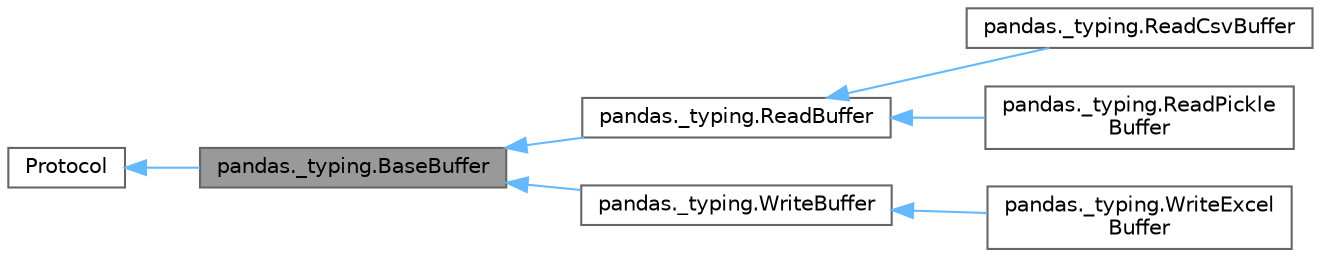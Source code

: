 digraph "pandas._typing.BaseBuffer"
{
 // LATEX_PDF_SIZE
  bgcolor="transparent";
  edge [fontname=Helvetica,fontsize=10,labelfontname=Helvetica,labelfontsize=10];
  node [fontname=Helvetica,fontsize=10,shape=box,height=0.2,width=0.4];
  rankdir="LR";
  Node1 [id="Node000001",label="pandas._typing.BaseBuffer",height=0.2,width=0.4,color="gray40", fillcolor="grey60", style="filled", fontcolor="black",tooltip=" "];
  Node2 -> Node1 [id="edge7_Node000001_Node000002",dir="back",color="steelblue1",style="solid",tooltip=" "];
  Node2 [id="Node000002",label="Protocol",height=0.2,width=0.4,color="gray40", fillcolor="white", style="filled",tooltip=" "];
  Node1 -> Node3 [id="edge8_Node000001_Node000003",dir="back",color="steelblue1",style="solid",tooltip=" "];
  Node3 [id="Node000003",label="pandas._typing.ReadBuffer",height=0.2,width=0.4,color="gray40", fillcolor="white", style="filled",URL="$classpandas_1_1__typing_1_1ReadBuffer.html",tooltip=" "];
  Node3 -> Node4 [id="edge9_Node000003_Node000004",dir="back",color="steelblue1",style="solid",tooltip=" "];
  Node4 [id="Node000004",label="pandas._typing.ReadCsvBuffer",height=0.2,width=0.4,color="gray40", fillcolor="white", style="filled",URL="$classpandas_1_1__typing_1_1ReadCsvBuffer.html",tooltip=" "];
  Node3 -> Node5 [id="edge10_Node000003_Node000005",dir="back",color="steelblue1",style="solid",tooltip=" "];
  Node5 [id="Node000005",label="pandas._typing.ReadPickle\lBuffer",height=0.2,width=0.4,color="gray40", fillcolor="white", style="filled",URL="$classpandas_1_1__typing_1_1ReadPickleBuffer.html",tooltip=" "];
  Node1 -> Node6 [id="edge11_Node000001_Node000006",dir="back",color="steelblue1",style="solid",tooltip=" "];
  Node6 [id="Node000006",label="pandas._typing.WriteBuffer",height=0.2,width=0.4,color="gray40", fillcolor="white", style="filled",URL="$classpandas_1_1__typing_1_1WriteBuffer.html",tooltip=" "];
  Node6 -> Node7 [id="edge12_Node000006_Node000007",dir="back",color="steelblue1",style="solid",tooltip=" "];
  Node7 [id="Node000007",label="pandas._typing.WriteExcel\lBuffer",height=0.2,width=0.4,color="gray40", fillcolor="white", style="filled",URL="$classpandas_1_1__typing_1_1WriteExcelBuffer.html",tooltip=" "];
}
